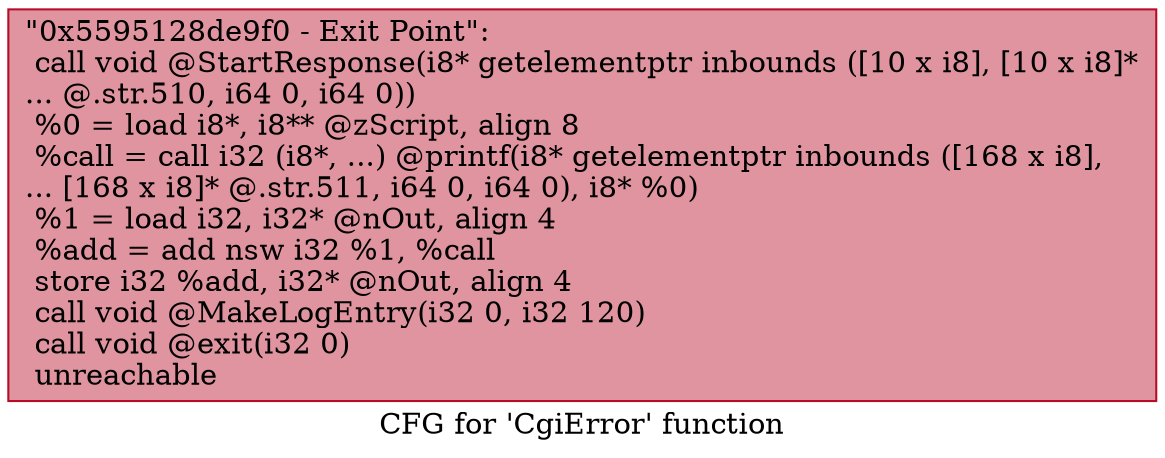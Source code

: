 digraph "CFG for 'CgiError' function" {
	label="CFG for 'CgiError' function";

	Node0x5595128de9f0 [shape=record,color="#b70d28ff", style=filled, fillcolor="#b70d2870",label="{\"0x5595128de9f0 - Exit Point\":\l  call void @StartResponse(i8* getelementptr inbounds ([10 x i8], [10 x i8]*\l... @.str.510, i64 0, i64 0))\l  %0 = load i8*, i8** @zScript, align 8\l  %call = call i32 (i8*, ...) @printf(i8* getelementptr inbounds ([168 x i8],\l... [168 x i8]* @.str.511, i64 0, i64 0), i8* %0)\l  %1 = load i32, i32* @nOut, align 4\l  %add = add nsw i32 %1, %call\l  store i32 %add, i32* @nOut, align 4\l  call void @MakeLogEntry(i32 0, i32 120)\l  call void @exit(i32 0)\l  unreachable\l}"];
}
